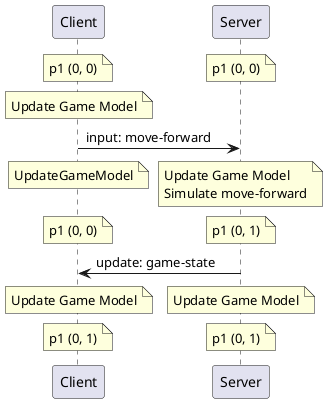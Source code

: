 @startuml Basic Network - Sequence

participant Client
participant Server

note over Client: p1 (0, 0)
/ note over Server: p1 (0, 0)

note over Client: Update Game Model

Client -> Server: input: move-forward
note over Client: UpdateGameModel
/note over Server: Update Game Model\nSimulate move-forward

note over Client: p1 (0, 0)
/ note over Server: p1 (0, 1)
Server -> Client: update: game-state

note over Client: Update Game Model
/ note over Server: Update Game Model
note over Client: p1 (0, 1)
/ note over Server: p1 (0, 1)

@enduml
